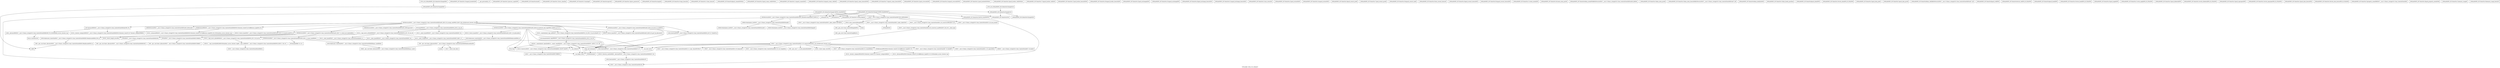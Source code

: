 digraph "Call graph: atom_vec_charge.ll" {
	label="Call graph: atom_vec_charge.ll";

	Node0x556108b5dd80 [shape=record,label="{_ZN9LAMMPS_NS13AtomVecChargeC2EPNS_6LAMMPSE}"];
	Node0x556108b5dd80 -> Node0x556108bd2130;
	Node0x556108b5dd80 -> Node0x556108bcefd0;
	Node0x556108b5dd80 -> Node0x556108bce940;
	Node0x556108b5dd80 -> Node0x556108b5e470;
	Node0x556108b5dd80 -> Node0x556108b554a0;
	Node0x556108b5dd80 -> Node0x556108b53790;
	Node0x556108b8c1e0 [shape=record,label="{_ZN9LAMMPS_NS7AtomVec13unpack_borderEiiPd}"];
	Node0x556108bd2130 [shape=record,label="{_ZNSaIcEC1Ev}"];
	Node0x556108bcefd0 [shape=record,label="{_ZNSt7__cxx1112basic_stringIcSt11char_traitsIcESaIcEEC2IS3_EEPKcRKS3_}"];
	Node0x556108bcefd0 -> Node0x556108b535f0;
	Node0x556108bcefd0 -> Node0x556108b53570;
	Node0x556108bcefd0 -> Node0x556108b55420;
	Node0x556108bcefd0 -> Node0x556108c18b10;
	Node0x556108bcefd0 -> Node0x556108b543e0;
	Node0x556108b53f50 [shape=record,label="{__gxx_personality_v0}"];
	Node0x556108bce940 [shape=record,label="{_ZNSt6vectorINSt7__cxx1112basic_stringIcSt11char_traitsIcESaIcEEESaIS5_EEaSESt16initializer_listIS5_E}"];
	Node0x556108bce940 -> Node0x556108b55070;
	Node0x556108bce940 -> Node0x556108c14be0;
	Node0x556108bce940 -> Node0x556108c14c60;
	Node0x556108b5e470 [shape=record,label="{_ZNSt7__cxx1112basic_stringIcSt11char_traitsIcESaIcEED1Ev}"];
	Node0x556108c14c60 [shape=record,label="{_ZNSt6vectorINSt7__cxx1112basic_stringIcSt11char_traitsIcESaIcEEESaIS5_EE13_M_assign_auxIPKS5_EEvT_SB_St20forward_iterator_tag}"];
	Node0x556108c14c60 -> Node0x556108be4460;
	Node0x556108c14c60 -> Node0x556108be7f10;
	Node0x556108c14c60 -> Node0x556108be9100;
	Node0x556108c14c60 -> Node0x556108be9670;
	Node0x556108c14c60 -> Node0x556108be9cf0;
	Node0x556108c14c60 -> Node0x556108bf31f0;
	Node0x556108c14c60 -> Node0x556108bea650;
	Node0x556108c14c60 -> Node0x556108beb6e0;
	Node0x556108c14c60 -> Node0x556108bec200;
	Node0x556108c14c60 -> Node0x556108bed370;
	Node0x556108c14c60 -> Node0x556108bed8d0;
	Node0x556108c14c60 -> Node0x556108bee260;
	Node0x556108b554a0 [shape=record,label="{_ZNSaIcED1Ev}"];
	Node0x556108b53790 [shape=record,label="{_ZN9LAMMPS_NS7AtomVec12setup_fieldsEv}"];
	Node0x556108c09a50 [shape=record,label="{_ZN9LAMMPS_NS13AtomVecChargeC1EPNS_6LAMMPSE}"];
	Node0x556108c09a50 -> Node0x556108c272c0;
	Node0x556108c09a50 -> Node0x556108bd2130;
	Node0x556108c09a50 -> Node0x556108bcefd0;
	Node0x556108c09a50 -> Node0x556108bce940;
	Node0x556108c09a50 -> Node0x556108b5e470;
	Node0x556108c09a50 -> Node0x556108b554a0;
	Node0x556108c09a50 -> Node0x556108c27600;
	Node0x556108c09a50 -> Node0x556108b53790;
	Node0x556108bf31f0 [shape=record,label="{_ZSt22__uninitialized_copy_aIPKNSt7__cxx1112basic_stringIcSt11char_traitsIcESaIcEEEPS5_S5_ET0_T_SA_S9_RSaIT1_E}"];
	Node0x556108bf31f0 -> Node0x556108c0b4a0;
	Node0x556108bf0920 [shape=record,label="{_ZSt10__distanceIPKNSt7__cxx1112basic_stringIcSt11char_traitsIcESaIcEEEENSt15iterator_traitsIT_E15difference_typeES9_S9_St26random_access_iterator_tag}"];
	Node0x556108bf1b60 [shape=record,label="{_ZNSt6vectorINSt7__cxx1112basic_stringIcSt11char_traitsIcESaIcEEESaIS5_EE11_S_max_sizeERKS6_}"];
	Node0x556108bf1b60 -> Node0x556108c0bf60;
	Node0x556108bf1b60 -> Node0x556108c0c830;
	Node0x556108bf1b60 -> Node0x556108bda8e0;
	Node0x556108bf13e0 [shape=record,label="{_ZNSaINSt7__cxx1112basic_stringIcSt11char_traitsIcESaIcEEEEC2ERKS5_}"];
	Node0x556108bf13e0 -> Node0x556108c0d570;
	Node0x556108bf2640 [shape=record,label="{_ZNSaINSt7__cxx1112basic_stringIcSt11char_traitsIcESaIcEEEED2Ev}"];
	Node0x556108bf2640 -> Node0x556108c0eca0;
	Node0x556108bf5480 [shape=record,label="{_ZSt20__throw_length_errorPKc}"];
	Node0x556108c0bf60 [shape=record,label="{_ZNSt16allocator_traitsISaINSt7__cxx1112basic_stringIcSt11char_traitsIcESaIcEEEEE8max_sizeERKS6_}"];
	Node0x556108c0bf60 -> Node0x556108c13350;
	Node0x556108c0c830 [shape=record,label="{_ZSt3minImERKT_S2_S2_}"];
	Node0x556108c13350 [shape=record,label="{_ZNK9__gnu_cxx13new_allocatorINSt7__cxx1112basic_stringIcSt11char_traitsIcESaIcEEEE8max_sizeEv}"];
	Node0x556108c0d570 [shape=record,label="{_ZN9__gnu_cxx13new_allocatorINSt7__cxx1112basic_stringIcSt11char_traitsIcESaIcEEEEC2ERKS7_}"];
	Node0x556108c0eca0 [shape=record,label="{_ZN9__gnu_cxx13new_allocatorINSt7__cxx1112basic_stringIcSt11char_traitsIcESaIcEEEED2Ev}"];
	Node0x556108bf5c90 [shape=record,label="{_ZNSt12_Vector_baseINSt7__cxx1112basic_stringIcSt11char_traitsIcESaIcEEESaIS5_EE11_M_allocateEm}"];
	Node0x556108bf5c90 -> Node0x556108c12670;
	Node0x556108bf65c0 [shape=record,label="{llvm.trap}"];
	Node0x556108c12670 [shape=record,label="{_ZNSt16allocator_traitsISaINSt7__cxx1112basic_stringIcSt11char_traitsIcESaIcEEEEE8allocateERS6_m}"];
	Node0x556108c12670 -> Node0x556108c14680;
	Node0x556108c272c0 [shape=record,label="{_ZN9LAMMPS_NS7AtomVecC2EPNS_6LAMMPSE}"];
	Node0x556108c27600 [shape=record,label="{_ZN9LAMMPS_NS7AtomVecD2Ev}"];
	Node0x556108c276b0 [shape=record,label="{_ZN9LAMMPS_NS13AtomVecChargeD1Ev}"];
	Node0x556108c276b0 -> Node0x556108c27730;
	Node0x556108c276b0 -> Node0x556108c27600;
	Node0x556108c277e0 [shape=record,label="{_ZN9LAMMPS_NS13AtomVecChargeD0Ev}"];
	Node0x556108c277e0 -> Node0x556108c276b0;
	Node0x556108c277e0 -> Node0x556108c27860;
	Node0x556108b51ab0 [shape=record,label="{_ZTv0_n24_N9LAMMPS_NS13AtomVecChargeD1Ev}"];
	Node0x556108b51ab0 -> Node0x556108c276b0;
	Node0x556108b51b60 [shape=record,label="{_ZTv0_n24_N9LAMMPS_NS13AtomVecChargeD0Ev}"];
	Node0x556108b51b60 -> Node0x556108c277e0;
	Node0x556108b63ef0 [shape=record,label="{_ZN9LAMMPS_NS7AtomVec12process_argsEiPPc}"];
	Node0x556108b66fb0 [shape=record,label="{_ZN9LAMMPS_NS7AtomVec4initEv}"];
	Node0x556108b6a770 [shape=record,label="{_ZN9LAMMPS_NS7AtomVec11force_clearEim}"];
	Node0x556108b6bfa0 [shape=record,label="{_ZN9LAMMPS_NS7AtomVec7roundupEl}"];
	Node0x556108b6cf20 [shape=record,label="{_ZN9LAMMPS_NS7AtomVec4growEi}"];
	Node0x556108b6ea00 [shape=record,label="{_ZN9LAMMPS_NS7AtomVec13grow_pointersEv}"];
	Node0x556108b6fb00 [shape=record,label="{_ZN9LAMMPS_NS7AtomVec4copyEiii}"];
	Node0x556108b70870 [shape=record,label="{_ZN9LAMMPS_NS7AtomVec10copy_bonusEiii}"];
	Node0x556108b71fe0 [shape=record,label="{_ZN9LAMMPS_NS7AtomVec11clear_bonusEv}"];
	Node0x556108b72500 [shape=record,label="{_ZN9LAMMPS_NS7AtomVec9pack_commEiPiPdiS1_}"];
	Node0x556108b77a20 [shape=record,label="{_ZN9LAMMPS_NS7AtomVec13pack_comm_velEiPiPdiS1_}"];
	Node0x556108b796b0 [shape=record,label="{_ZN9LAMMPS_NS7AtomVec11unpack_commEiiPd}"];
	Node0x556108b7a100 [shape=record,label="{_ZN9LAMMPS_NS7AtomVec15unpack_comm_velEiiPd}"];
	Node0x556108b7b5c0 [shape=record,label="{_ZN9LAMMPS_NS7AtomVec15pack_comm_bonusEiPiPd}"];
	Node0x556108b7c660 [shape=record,label="{_ZN9LAMMPS_NS7AtomVec17unpack_comm_bonusEiiPd}"];
	Node0x556108b7e2d0 [shape=record,label="{_ZN9LAMMPS_NS7AtomVec12pack_reverseEiiPd}"];
	Node0x556108b80090 [shape=record,label="{_ZN9LAMMPS_NS7AtomVec14unpack_reverseEiPiPd}"];
	Node0x556108b84d30 [shape=record,label="{_ZN9LAMMPS_NS7AtomVec11pack_borderEiPiPdiS1_}"];
	Node0x556108b882c0 [shape=record,label="{_ZN9LAMMPS_NS7AtomVec15pack_border_velEiPiPdiS1_}"];
	Node0x556108b90250 [shape=record,label="{_ZN9LAMMPS_NS7AtomVec17unpack_border_velEiiPd}"];
	Node0x556108bcbd40 [shape=record,label="{_ZNSt7__cxx1112basic_stringIcSt11char_traitsIcESaIcEE16_M_construct_auxIPKcEEvT_S8_St12__false_type}"];
	Node0x556108bcbd40 -> Node0x556108bcf1b0;
	Node0x556108b94ba0 [shape=record,label="{_ZN9LAMMPS_NS7AtomVec17pack_border_bonusEiPiPd}"];
	Node0x556108b958d0 [shape=record,label="{_ZN9LAMMPS_NS7AtomVec19unpack_border_bonusEiiPd}"];
	Node0x556108b96500 [shape=record,label="{_ZN9LAMMPS_NS7AtomVec13pack_exchangeEiPd}"];
	Node0x556108be2d70 [shape=record,label="{_ZN9LAMMPS_NS7AtomVec15unpack_exchangeEPd}"];
	Node0x556108baeab0 [shape=record,label="{_ZN9LAMMPS_NS7AtomVec19pack_exchange_bonusEiPd}"];
	Node0x556108b9a1b0 [shape=record,label="{_ZN9LAMMPS_NS7AtomVec21unpack_exchange_bonusEiPd}"];
	Node0x556108b9b890 [shape=record,label="{_ZN9LAMMPS_NS7AtomVec12size_restartEv}"];
	Node0x556108b9d2f0 [shape=record,label="{_ZN9LAMMPS_NS7AtomVec12pack_restartEiPd}"];
	Node0x556108b9daf0 [shape=record,label="{_ZN9LAMMPS_NS7AtomVec14unpack_restartEPd}"];
	Node0x556108b9f560 [shape=record,label="{_ZN9LAMMPS_NS7AtomVec16pack_restart_preEi}"];
	Node0x556108ba0630 [shape=record,label="{_ZN9LAMMPS_NS7AtomVec17pack_restart_postEi}"];
	Node0x556108ba11c0 [shape=record,label="{_ZN9LAMMPS_NS7AtomVec19unpack_restart_initEi}"];
	Node0x556108ba2290 [shape=record,label="{_ZN9LAMMPS_NS7AtomVec18size_restart_bonusEv}"];
	Node0x556108ba2e20 [shape=record,label="{_ZN9LAMMPS_NS7AtomVec18pack_restart_bonusEiPd}"];
	Node0x556108ba3ef0 [shape=record,label="{_ZN9LAMMPS_NS7AtomVec20unpack_restart_bonusEiPd}"];
	Node0x556108ba4a80 [shape=record,label="{_ZN9LAMMPS_NS7AtomVec11create_atomEiPd}"];
	Node0x556108ba83c0 [shape=record,label="{_ZN9LAMMPS_NS7AtomVec16create_atom_postEi}"];
	Node0x556108ba9120 [shape=record,label="{_ZN9LAMMPS_NS7AtomVec9data_atomEPdiRKSt6vectorINSt7__cxx1112basic_stringIcSt11char_traitsIcESaIcEEESaIS8_EERS8_}"];
	Node0x556108ba9b70 [shape=record,label="{_ZN9LAMMPS_NS7AtomVec14data_atom_postEi}"];
	Node0x556108baa0b0 [shape=record,label="{_ZN9LAMMPS_NS7AtomVec15data_atom_bonusEiRKSt6vectorINSt7__cxx1112basic_stringIcSt11char_traitsIcESaIcEEESaIS7_EE}"];
	Node0x556108babb50 [shape=record,label="{_ZN9LAMMPS_NS7AtomVec9data_bodyEiiiPiPd}"];
	Node0x556108bac580 [shape=record,label="{_ZN9LAMMPS_NS7AtomVec15data_bonds_postEiiiii}"];
	Node0x556108badcb0 [shape=record,label="{_ZN9LAMMPS_NS7AtomVec9pack_dataEPPd}"];
	Node0x556108baff30 [shape=record,label="{_ZN9LAMMPS_NS7AtomVec10write_dataEP8_IO_FILEiPPd}"];
	Node0x556108bb1040 [shape=record,label="{_ZN9LAMMPS_NS7AtomVec13pack_data_preEi}"];
	Node0x556108bb2820 [shape=record,label="{_ZN9LAMMPS_NS7AtomVec14pack_data_postEi}"];
	Node0x556108beda00 [shape=record,label="{_ZN9LAMMPS_NS7AtomVec8data_velEiRKSt6vectorINSt7__cxx1112basic_stringIcSt11char_traitsIcESaIcEEESaIS7_EE}"];
	Node0x556108bb4150 [shape=record,label="{_ZN9LAMMPS_NS7AtomVec8pack_velEPPd}"];
	Node0x556108bb6170 [shape=record,label="{_ZN9LAMMPS_NS7AtomVec9write_velEP8_IO_FILEiPPd}"];
	Node0x556108bb71d0 [shape=record,label="{_ZN9LAMMPS_NS7AtomVec9pack_bondEPPi}"];
	Node0x556108bbb320 [shape=record,label="{_ZN9LAMMPS_NS7AtomVec10write_bondEP8_IO_FILEiPPii}"];
	Node0x556108bbda10 [shape=record,label="{_ZN9LAMMPS_NS7AtomVec10pack_angleEPPi}"];
	Node0x556108bc19c0 [shape=record,label="{_ZN9LAMMPS_NS7AtomVec11write_angleEP8_IO_FILEiPPii}"];
	Node0x556108bc38b0 [shape=record,label="{_ZN9LAMMPS_NS7AtomVec13pack_dihedralEPPi}"];
	Node0x556108bc5770 [shape=record,label="{_ZN9LAMMPS_NS7AtomVec14write_dihedralEP8_IO_FILEiPPii}"];
	Node0x556108bc63f0 [shape=record,label="{_ZN9LAMMPS_NS7AtomVec13pack_improperEPPi}"];
	Node0x556108bc6b80 [shape=record,label="{_ZN9LAMMPS_NS7AtomVec14write_improperEP8_IO_FILEiPPii}"];
	Node0x556108bc7d60 [shape=record,label="{_ZN9LAMMPS_NS7AtomVec15pack_data_bonusEPdi}"];
	Node0x556108bc8360 [shape=record,label="{_ZN9LAMMPS_NS7AtomVec16write_data_bonusEP8_IO_FILEiPdi}"];
	Node0x556108bc8be0 [shape=record,label="{_ZN9LAMMPS_NS7AtomVec13property_atomERKNSt7__cxx1112basic_stringIcSt11char_traitsIcESaIcEEE}"];
	Node0x556108bc9690 [shape=record,label="{_ZN9LAMMPS_NS7AtomVec18pack_property_atomEiPdii}"];
	Node0x556108bc9ad0 [shape=record,label="{_ZN9LAMMPS_NS7AtomVec12memory_usageEv}"];
	Node0x556108bcac50 [shape=record,label="{_ZN9LAMMPS_NS7AtomVec18memory_usage_bonusEv}"];
	Node0x556108b535f0 [shape=record,label="{_ZNSt7__cxx1112basic_stringIcSt11char_traitsIcESaIcEE13_M_local_dataEv}"];
	Node0x556108b53570 [shape=record,label="{_ZNSt7__cxx1112basic_stringIcSt11char_traitsIcESaIcEE12_Alloc_hiderC1EPcRKS3_}"];
	Node0x556108c18b10 [shape=record,label="{_ZNSt7__cxx1112basic_stringIcSt11char_traitsIcESaIcEE12_M_constructIPKcEEvT_S8_}"];
	Node0x556108c18b10 -> Node0x556108bcbd40;
	Node0x556108b55420 [shape=record,label="{_ZNSt11char_traitsIcE6lengthEPKc}"];
	Node0x556108b55420 -> Node0x556108bcc730;
	Node0x556108b55420 -> Node0x556108bcdc10;
	Node0x556108b543e0 [shape=record,label="{_ZNSt7__cxx1112basic_stringIcSt11char_traitsIcESaIcEE12_Alloc_hiderD2Ev}"];
	Node0x556108b543e0 -> Node0x556108bcea40;
	Node0x556108bcf1b0 [shape=record,label="{_ZNSt7__cxx1112basic_stringIcSt11char_traitsIcESaIcEE12_M_constructIPKcEEvT_S8_St20forward_iterator_tag}"];
	Node0x556108bcf1b0 -> Node0x556108bcfef0;
	Node0x556108bcf1b0 -> Node0x556108bd1650;
	Node0x556108bcf1b0 -> Node0x556108bd1c40;
	Node0x556108bcf1b0 -> Node0x556108bd24f0;
	Node0x556108bcf1b0 -> Node0x556108bd2b20;
	Node0x556108bcf1b0 -> Node0x556108bd2e00;
	Node0x556108bcf1b0 -> Node0x556108bd3090;
	Node0x556108bcf1b0 -> Node0x556108bd3680;
	Node0x556108bcf1b0 -> Node0x556108bd4550;
	Node0x556108bcf1b0 -> Node0x556108bd5cc0;
	Node0x556108bcf1b0 -> Node0x556108bd7630;
	Node0x556108bcf1b0 -> Node0x556108bd9070;
	Node0x556108bcf1b0 -> Node0x556108bd9d20;
	Node0x556108bcf1b0 -> Node0x556108bda8e0;
	Node0x556108bcfef0 [shape=record,label="{_ZN9__gnu_cxx17__is_null_pointerIKcEEbPT_}"];
	Node0x556108bd1650 [shape=record,label="{_ZSt19__throw_logic_errorPKc}"];
	Node0x556108bd1c40 [shape=record,label="{_ZSt8distanceIPKcENSt15iterator_traitsIT_E15difference_typeES3_S3_}"];
	Node0x556108bd1c40 -> Node0x556108bdb2e0;
	Node0x556108bd1c40 -> Node0x556108bdc640;
	Node0x556108bd2b20 [shape=record,label="{_ZNSt7__cxx1112basic_stringIcSt11char_traitsIcESaIcEE7_M_dataEPc}"];
	Node0x556108bd24f0 [shape=record,label="{_ZNSt7__cxx1112basic_stringIcSt11char_traitsIcESaIcEE9_M_createERmm}"];
	Node0x556108bd2e00 [shape=record,label="{_ZNSt7__cxx1112basic_stringIcSt11char_traitsIcESaIcEE11_M_capacityEm}"];
	Node0x556108bd3680 [shape=record,label="{_ZNSt7__cxx1112basic_stringIcSt11char_traitsIcESaIcEE13_S_copy_charsEPcPKcS7_}"];
	Node0x556108bd3090 [shape=record,label="{_ZNKSt7__cxx1112basic_stringIcSt11char_traitsIcESaIcEE7_M_dataEv}"];
	Node0x556108bd4550 [shape=record,label="{__cxa_begin_catch}"];
	Node0x556108bd5cc0 [shape=record,label="{_ZNSt7__cxx1112basic_stringIcSt11char_traitsIcESaIcEE10_M_disposeEv}"];
	Node0x556108bd7630 [shape=record,label="{__cxa_rethrow}"];
	Node0x556108bd9070 [shape=record,label="{__cxa_end_catch}"];
	Node0x556108bda8e0 [shape=record,label="{__clang_call_terminate}"];
	Node0x556108bda8e0 -> Node0x556108bd4550;
	Node0x556108bda8e0 -> Node0x556108bdf750;
	Node0x556108bdf750 [shape=record,label="{_ZSt9terminatev}"];
	Node0x556108bd9d20 [shape=record,label="{_ZNSt7__cxx1112basic_stringIcSt11char_traitsIcESaIcEE13_M_set_lengthEm}"];
	Node0x556108bdc640 [shape=record,label="{_ZSt10__distanceIPKcENSt15iterator_traitsIT_E15difference_typeES3_S3_St26random_access_iterator_tag}"];
	Node0x556108bdb2e0 [shape=record,label="{_ZSt19__iterator_categoryIPKcENSt15iterator_traitsIT_E17iterator_categoryERKS3_}"];
	Node0x556108bcc730 [shape=record,label="{_ZN9__gnu_cxx11char_traitsIcE6lengthEPKc}"];
	Node0x556108bcc730 -> Node0x556108be20b0;
	Node0x556108bcdc10 [shape=record,label="{strlen}"];
	Node0x556108be20b0 [shape=record,label="{_ZN9__gnu_cxx11char_traitsIcE2eqERKcS3_}"];
	Node0x556108bcea40 [shape=record,label="{_ZNSaIcED2Ev}"];
	Node0x556108b55070 [shape=record,label="{_ZNKSt16initializer_listINSt7__cxx1112basic_stringIcSt11char_traitsIcESaIcEEEE5beginEv}"];
	Node0x556108c14be0 [shape=record,label="{_ZNKSt16initializer_listINSt7__cxx1112basic_stringIcSt11char_traitsIcESaIcEEEE3endEv}"];
	Node0x556108c14be0 -> Node0x556108b55070;
	Node0x556108c14be0 -> Node0x556108bef880;
	Node0x556108be4460 [shape=record,label="{_ZSt8distanceIPKNSt7__cxx1112basic_stringIcSt11char_traitsIcESaIcEEEENSt15iterator_traitsIT_E15difference_typeES9_S9_}"];
	Node0x556108be4460 -> Node0x556108beffa0;
	Node0x556108be4460 -> Node0x556108bf0920;
	Node0x556108be7f10 [shape=record,label="{_ZNKSt6vectorINSt7__cxx1112basic_stringIcSt11char_traitsIcESaIcEEESaIS5_EE8capacityEv}"];
	Node0x556108beffa0 [shape=record,label="{_ZSt19__iterator_categoryIPKNSt7__cxx1112basic_stringIcSt11char_traitsIcESaIcEEEENSt15iterator_traitsIT_E17iterator_categoryERKS9_}"];
	Node0x556108be9670 [shape=record,label="{_ZNSt6vectorINSt7__cxx1112basic_stringIcSt11char_traitsIcESaIcEEESaIS5_EE17_S_check_init_lenEmRKS6_}"];
	Node0x556108be9670 -> Node0x556108bf13e0;
	Node0x556108be9670 -> Node0x556108bf1b60;
	Node0x556108be9670 -> Node0x556108bf2640;
	Node0x556108be9670 -> Node0x556108bf5480;
	Node0x556108be9100 [shape=record,label="{_ZNSt12_Vector_baseINSt7__cxx1112basic_stringIcSt11char_traitsIcESaIcEEESaIS5_EE19_M_get_Tp_allocatorEv}"];
	Node0x556108be9cf0 [shape=record,label="{_ZNSt6vectorINSt7__cxx1112basic_stringIcSt11char_traitsIcESaIcEEESaIS5_EE20_M_allocate_and_copyIPKS5_EEPS5_mT_SC_}"];
	Node0x556108be9cf0 -> Node0x556108bf5c90;
	Node0x556108be9cf0 -> Node0x556108be9100;
	Node0x556108be9cf0 -> Node0x556108bf31f0;
	Node0x556108be9cf0 -> Node0x556108bd4550;
	Node0x556108be9cf0 -> Node0x556108beb6e0;
	Node0x556108be9cf0 -> Node0x556108bd7630;
	Node0x556108be9cf0 -> Node0x556108bd9070;
	Node0x556108be9cf0 -> Node0x556108bf65c0;
	Node0x556108be9cf0 -> Node0x556108bda8e0;
	Node0x556108bea650 [shape=record,label="{_ZSt8_DestroyIPNSt7__cxx1112basic_stringIcSt11char_traitsIcESaIcEEES5_EvT_S7_RSaIT0_E}"];
	Node0x556108bea650 -> Node0x556108bf6b80;
	Node0x556108beb6e0 [shape=record,label="{_ZNSt12_Vector_baseINSt7__cxx1112basic_stringIcSt11char_traitsIcESaIcEEESaIS5_EE13_M_deallocateEPS5_m}"];
	Node0x556108beb6e0 -> Node0x556108c0ab50;
	Node0x556108bec200 [shape=record,label="{_ZNKSt6vectorINSt7__cxx1112basic_stringIcSt11char_traitsIcESaIcEEESaIS5_EE4sizeEv}"];
	Node0x556108bed8d0 [shape=record,label="{_ZNSt6vectorINSt7__cxx1112basic_stringIcSt11char_traitsIcESaIcEEESaIS5_EE15_M_erase_at_endEPS5_}"];
	Node0x556108bed8d0 -> Node0x556108be9100;
	Node0x556108bed8d0 -> Node0x556108bea650;
	Node0x556108bed8d0 -> Node0x556108bda8e0;
	Node0x556108bed370 [shape=record,label="{_ZSt4copyIPKNSt7__cxx1112basic_stringIcSt11char_traitsIcESaIcEEEPS5_ET0_T_SA_S9_}"];
	Node0x556108bed370 -> Node0x556108c08ad0;
	Node0x556108bed370 -> Node0x556108c09730;
	Node0x556108bee260 [shape=record,label="{_ZSt7advanceIPKNSt7__cxx1112basic_stringIcSt11char_traitsIcESaIcEEEmEvRT_T0_}"];
	Node0x556108bee260 -> Node0x556108beffa0;
	Node0x556108bee260 -> Node0x556108c0a360;
	Node0x556108c14680 [shape=record,label="{_ZN9__gnu_cxx13new_allocatorINSt7__cxx1112basic_stringIcSt11char_traitsIcESaIcEEEE8allocateEmPKv}"];
	Node0x556108c14680 -> Node0x556108c13350;
	Node0x556108c14680 -> Node0x556108c15fa0;
	Node0x556108c14680 -> Node0x556108ba78f0;
	Node0x556108c15fa0 [shape=record,label="{_ZSt17__throw_bad_allocv}"];
	Node0x556108ba78f0 [shape=record,label="{_Znwm}"];
	Node0x556108bf6b80 [shape=record,label="{_ZSt8_DestroyIPNSt7__cxx1112basic_stringIcSt11char_traitsIcESaIcEEEEvT_S7_}"];
	Node0x556108bf6b80 -> Node0x556108bee520;
	Node0x556108bee520 [shape=record,label="{_ZNSt12_Destroy_auxILb0EE9__destroyIPNSt7__cxx1112basic_stringIcSt11char_traitsIcESaIcEEEEEvT_S9_}"];
	Node0x556108bee520 -> Node0x556108bb82a0;
	Node0x556108bb82a0 [shape=record,label="{_ZSt8_DestroyINSt7__cxx1112basic_stringIcSt11char_traitsIcESaIcEEEEvPT_}"];
	Node0x556108bb82a0 -> Node0x556108b5e470;
	Node0x556108c0ab50 [shape=record,label="{_ZNSt16allocator_traitsISaINSt7__cxx1112basic_stringIcSt11char_traitsIcESaIcEEEEE10deallocateERS6_PS5_m}"];
	Node0x556108c0ab50 -> Node0x556108ba6060;
	Node0x556108ba6060 [shape=record,label="{_ZN9__gnu_cxx13new_allocatorINSt7__cxx1112basic_stringIcSt11char_traitsIcESaIcEEEE10deallocateEPS6_m}"];
	Node0x556108ba6060 -> Node0x556108c27860;
	Node0x556108c27860 [shape=record,label="{_ZdlPv}"];
	Node0x556108c09730 [shape=record,label="{_ZSt14__copy_move_a2ILb0EPKNSt7__cxx1112basic_stringIcSt11char_traitsIcESaIcEEEPS5_ET1_T0_SA_S9_}"];
	Node0x556108c09730 -> Node0x556108b83040;
	Node0x556108c09730 -> Node0x556108bc78b0;
	Node0x556108c09730 -> Node0x556108b70010;
	Node0x556108c09730 -> Node0x556108bcc3a0;
	Node0x556108c08ad0 [shape=record,label="{_ZSt12__miter_baseIPKNSt7__cxx1112basic_stringIcSt11char_traitsIcESaIcEEEET_S8_}"];
	Node0x556108bc78b0 [shape=record,label="{_ZSt12__niter_wrapIPNSt7__cxx1112basic_stringIcSt11char_traitsIcESaIcEEEET_RKS7_S7_}"];
	Node0x556108bcc3a0 [shape=record,label="{_ZSt13__copy_move_aILb0EPKNSt7__cxx1112basic_stringIcSt11char_traitsIcESaIcEEEPS5_ET1_T0_SA_S9_}"];
	Node0x556108bcc3a0 -> Node0x556108bb1900;
	Node0x556108b83040 [shape=record,label="{_ZSt12__niter_baseIPKNSt7__cxx1112basic_stringIcSt11char_traitsIcESaIcEEEET_S8_}"];
	Node0x556108b70010 [shape=record,label="{_ZSt12__niter_baseIPNSt7__cxx1112basic_stringIcSt11char_traitsIcESaIcEEEET_S7_}"];
	Node0x556108bb1900 [shape=record,label="{_ZNSt11__copy_moveILb0ELb0ESt26random_access_iterator_tagE8__copy_mIPKNSt7__cxx1112basic_stringIcSt11char_traitsIcESaIcEEEPS8_EET0_T_SD_SC_}"];
	Node0x556108bb1900 -> Node0x556108b8ca50;
	Node0x556108b8ca50 [shape=record,label="{_ZNSt7__cxx1112basic_stringIcSt11char_traitsIcESaIcEEaSERKS4_}"];
	Node0x556108c0a360 [shape=record,label="{_ZSt9__advanceIPKNSt7__cxx1112basic_stringIcSt11char_traitsIcESaIcEEElEvRT_T0_St26random_access_iterator_tag}"];
	Node0x556108c0a360 -> Node0x556108b7c030;
	Node0x556108b7c030 [shape=record,label="{llvm.is.constant.i64}"];
	Node0x556108c0b4a0 [shape=record,label="{_ZSt18uninitialized_copyIPKNSt7__cxx1112basic_stringIcSt11char_traitsIcESaIcEEEPS5_ET0_T_SA_S9_}"];
	Node0x556108c0b4a0 -> Node0x556108b84980;
	Node0x556108b84980 [shape=record,label="{_ZNSt20__uninitialized_copyILb0EE13__uninit_copyIPKNSt7__cxx1112basic_stringIcSt11char_traitsIcESaIcEEEPS7_EET0_T_SC_SB_}"];
	Node0x556108b84980 -> Node0x556108bae500;
	Node0x556108b84980 -> Node0x556108bd4550;
	Node0x556108b84980 -> Node0x556108bf6b80;
	Node0x556108b84980 -> Node0x556108bd7630;
	Node0x556108b84980 -> Node0x556108bd9070;
	Node0x556108b84980 -> Node0x556108bf65c0;
	Node0x556108b84980 -> Node0x556108bda8e0;
	Node0x556108bae500 [shape=record,label="{_ZSt10_ConstructINSt7__cxx1112basic_stringIcSt11char_traitsIcESaIcEEEJRKS5_EEvPT_DpOT0_}"];
	Node0x556108bae500 -> Node0x556108c27f40;
	Node0x556108c27f40 [shape=record,label="{_ZNSt7__cxx1112basic_stringIcSt11char_traitsIcESaIcEEC1ERKS4_}"];
	Node0x556108bef880 [shape=record,label="{_ZNKSt16initializer_listINSt7__cxx1112basic_stringIcSt11char_traitsIcESaIcEEEE4sizeEv}"];
	Node0x556108c27730 [shape=record,label="{_ZN9LAMMPS_NS13AtomVecChargeD2Ev}"];
}
